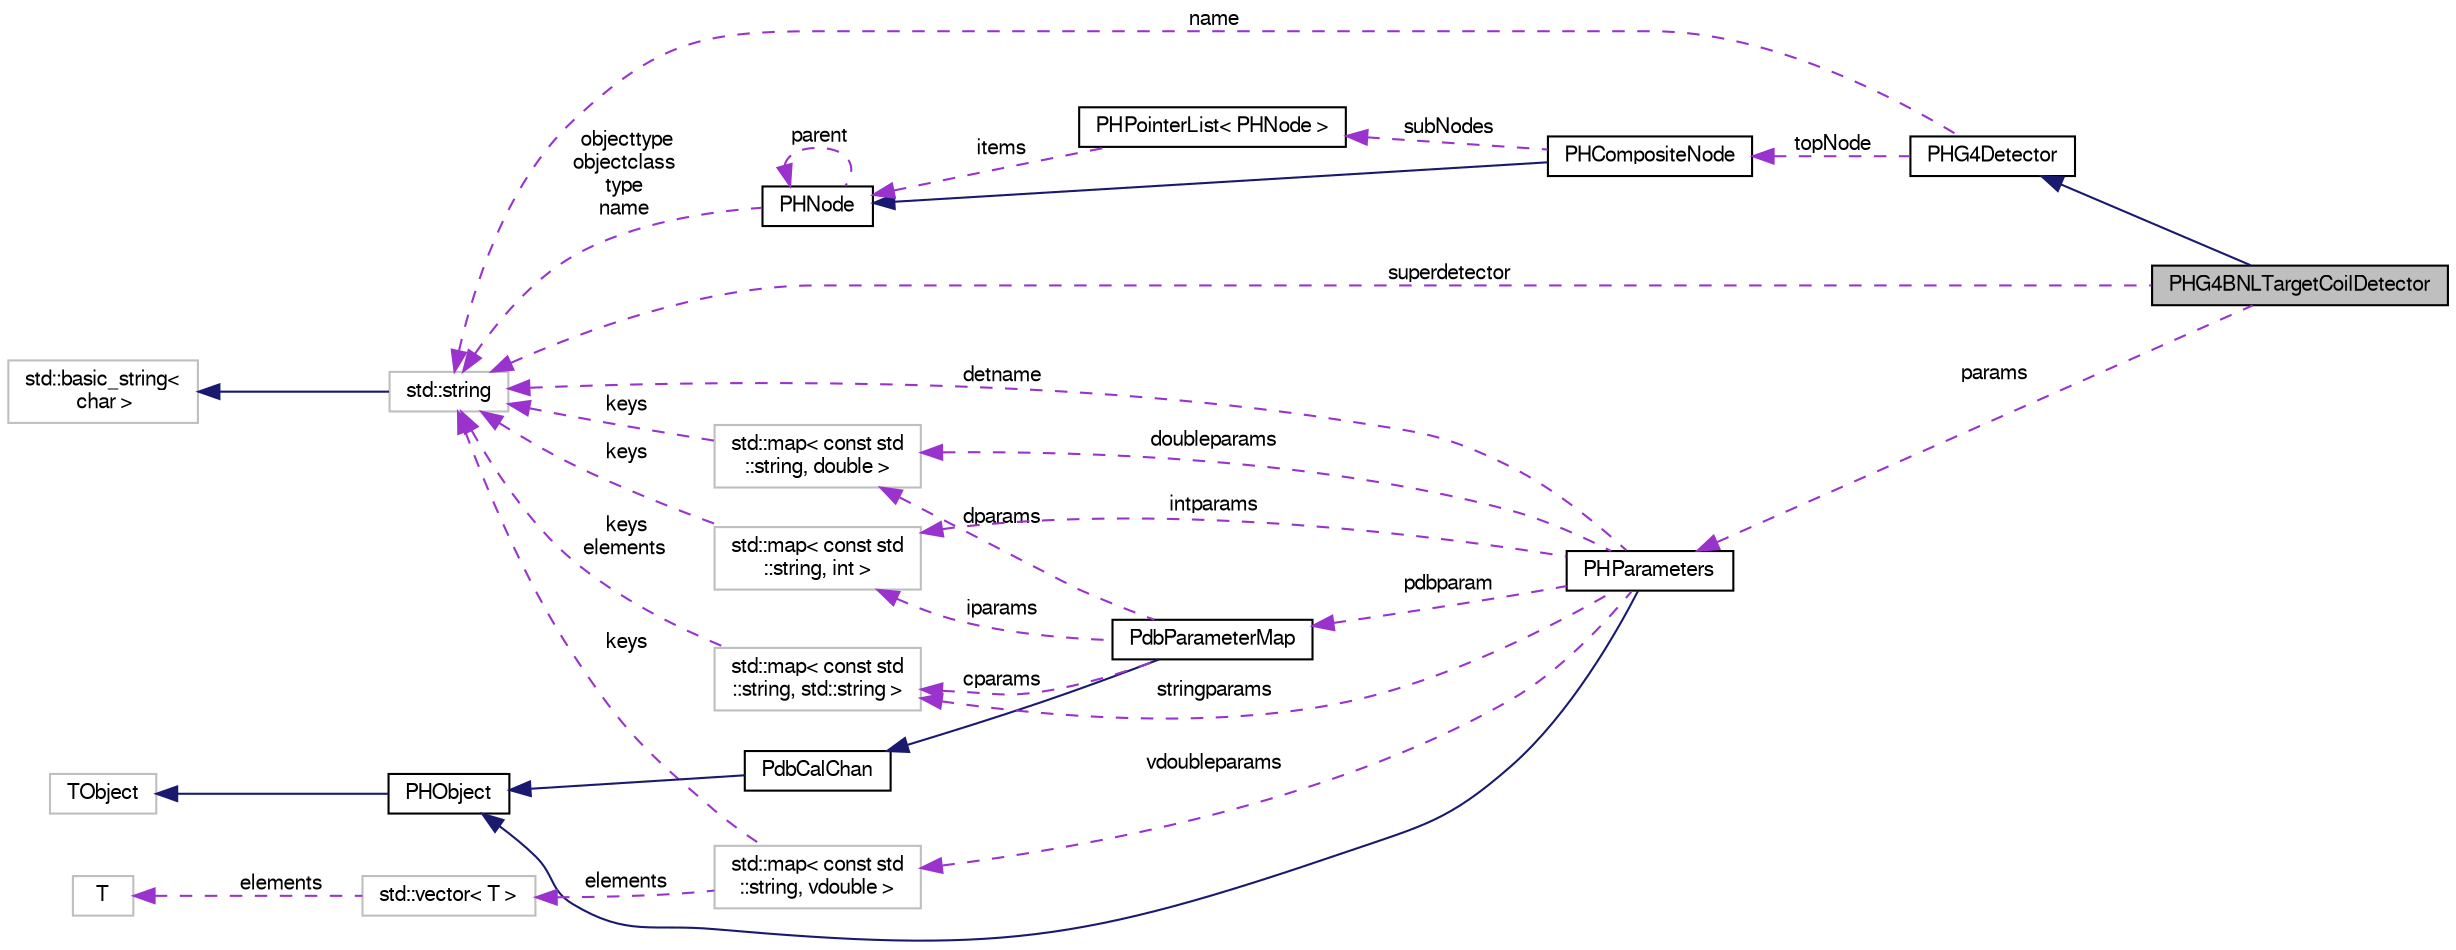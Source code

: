 digraph "PHG4BNLTargetCoilDetector"
{
  bgcolor="transparent";
  edge [fontname="FreeSans",fontsize="10",labelfontname="FreeSans",labelfontsize="10"];
  node [fontname="FreeSans",fontsize="10",shape=record];
  rankdir="LR";
  Node1 [label="PHG4BNLTargetCoilDetector",height=0.2,width=0.4,color="black", fillcolor="grey75", style="filled" fontcolor="black"];
  Node2 -> Node1 [dir="back",color="midnightblue",fontsize="10",style="solid",fontname="FreeSans"];
  Node2 [label="PHG4Detector",height=0.2,width=0.4,color="black",URL="$d3/de7/classPHG4Detector.html",tooltip="base class for phenix detector creation "];
  Node3 -> Node2 [dir="back",color="darkorchid3",fontsize="10",style="dashed",label=" name" ,fontname="FreeSans"];
  Node3 [label="std::string",height=0.2,width=0.4,color="grey75",tooltip="STL class. "];
  Node4 -> Node3 [dir="back",color="midnightblue",fontsize="10",style="solid",fontname="FreeSans"];
  Node4 [label="std::basic_string\<\l char \>",height=0.2,width=0.4,color="grey75",tooltip="STL class. "];
  Node5 -> Node2 [dir="back",color="darkorchid3",fontsize="10",style="dashed",label=" topNode" ,fontname="FreeSans"];
  Node5 [label="PHCompositeNode",height=0.2,width=0.4,color="black",URL="$d5/dca/classPHCompositeNode.html"];
  Node6 -> Node5 [dir="back",color="midnightblue",fontsize="10",style="solid",fontname="FreeSans"];
  Node6 [label="PHNode",height=0.2,width=0.4,color="black",URL="$dc/d82/classPHNode.html"];
  Node6 -> Node6 [dir="back",color="darkorchid3",fontsize="10",style="dashed",label=" parent" ,fontname="FreeSans"];
  Node3 -> Node6 [dir="back",color="darkorchid3",fontsize="10",style="dashed",label=" objecttype\nobjectclass\ntype\nname" ,fontname="FreeSans"];
  Node7 -> Node5 [dir="back",color="darkorchid3",fontsize="10",style="dashed",label=" subNodes" ,fontname="FreeSans"];
  Node7 [label="PHPointerList\< PHNode \>",height=0.2,width=0.4,color="black",URL="$d6/d86/classPHPointerList.html"];
  Node6 -> Node7 [dir="back",color="darkorchid3",fontsize="10",style="dashed",label=" items" ,fontname="FreeSans"];
  Node8 -> Node1 [dir="back",color="darkorchid3",fontsize="10",style="dashed",label=" params" ,fontname="FreeSans"];
  Node8 [label="PHParameters",height=0.2,width=0.4,color="black",URL="$dd/dae/classPHParameters.html"];
  Node9 -> Node8 [dir="back",color="midnightblue",fontsize="10",style="solid",fontname="FreeSans"];
  Node9 [label="PHObject",height=0.2,width=0.4,color="black",URL="$d9/d24/classPHObject.html"];
  Node10 -> Node9 [dir="back",color="midnightblue",fontsize="10",style="solid",fontname="FreeSans"];
  Node10 [label="TObject",height=0.2,width=0.4,color="grey75"];
  Node11 -> Node8 [dir="back",color="darkorchid3",fontsize="10",style="dashed",label=" doubleparams" ,fontname="FreeSans"];
  Node11 [label="std::map\< const std\l::string, double \>",height=0.2,width=0.4,color="grey75"];
  Node3 -> Node11 [dir="back",color="darkorchid3",fontsize="10",style="dashed",label=" keys" ,fontname="FreeSans"];
  Node12 -> Node8 [dir="back",color="darkorchid3",fontsize="10",style="dashed",label=" intparams" ,fontname="FreeSans"];
  Node12 [label="std::map\< const std\l::string, int \>",height=0.2,width=0.4,color="grey75"];
  Node3 -> Node12 [dir="back",color="darkorchid3",fontsize="10",style="dashed",label=" keys" ,fontname="FreeSans"];
  Node13 -> Node8 [dir="back",color="darkorchid3",fontsize="10",style="dashed",label=" pdbparam" ,fontname="FreeSans"];
  Node13 [label="PdbParameterMap",height=0.2,width=0.4,color="black",URL="$d8/d21/classPdbParameterMap.html"];
  Node14 -> Node13 [dir="back",color="midnightblue",fontsize="10",style="solid",fontname="FreeSans"];
  Node14 [label="PdbCalChan",height=0.2,width=0.4,color="black",URL="$d6/d4b/classPdbCalChan.html"];
  Node9 -> Node14 [dir="back",color="midnightblue",fontsize="10",style="solid",fontname="FreeSans"];
  Node11 -> Node13 [dir="back",color="darkorchid3",fontsize="10",style="dashed",label=" dparams" ,fontname="FreeSans"];
  Node12 -> Node13 [dir="back",color="darkorchid3",fontsize="10",style="dashed",label=" iparams" ,fontname="FreeSans"];
  Node15 -> Node13 [dir="back",color="darkorchid3",fontsize="10",style="dashed",label=" cparams" ,fontname="FreeSans"];
  Node15 [label="std::map\< const std\l::string, std::string \>",height=0.2,width=0.4,color="grey75"];
  Node3 -> Node15 [dir="back",color="darkorchid3",fontsize="10",style="dashed",label=" keys\nelements" ,fontname="FreeSans"];
  Node15 -> Node8 [dir="back",color="darkorchid3",fontsize="10",style="dashed",label=" stringparams" ,fontname="FreeSans"];
  Node3 -> Node8 [dir="back",color="darkorchid3",fontsize="10",style="dashed",label=" detname" ,fontname="FreeSans"];
  Node16 -> Node8 [dir="back",color="darkorchid3",fontsize="10",style="dashed",label=" vdoubleparams" ,fontname="FreeSans"];
  Node16 [label="std::map\< const std\l::string, vdouble \>",height=0.2,width=0.4,color="grey75"];
  Node3 -> Node16 [dir="back",color="darkorchid3",fontsize="10",style="dashed",label=" keys" ,fontname="FreeSans"];
  Node17 -> Node16 [dir="back",color="darkorchid3",fontsize="10",style="dashed",label=" elements" ,fontname="FreeSans"];
  Node17 [label="std::vector\< T \>",height=0.2,width=0.4,color="grey75",tooltip="STL class. "];
  Node18 -> Node17 [dir="back",color="darkorchid3",fontsize="10",style="dashed",label=" elements" ,fontname="FreeSans"];
  Node18 [label="T",height=0.2,width=0.4,color="grey75"];
  Node3 -> Node1 [dir="back",color="darkorchid3",fontsize="10",style="dashed",label=" superdetector" ,fontname="FreeSans"];
}
